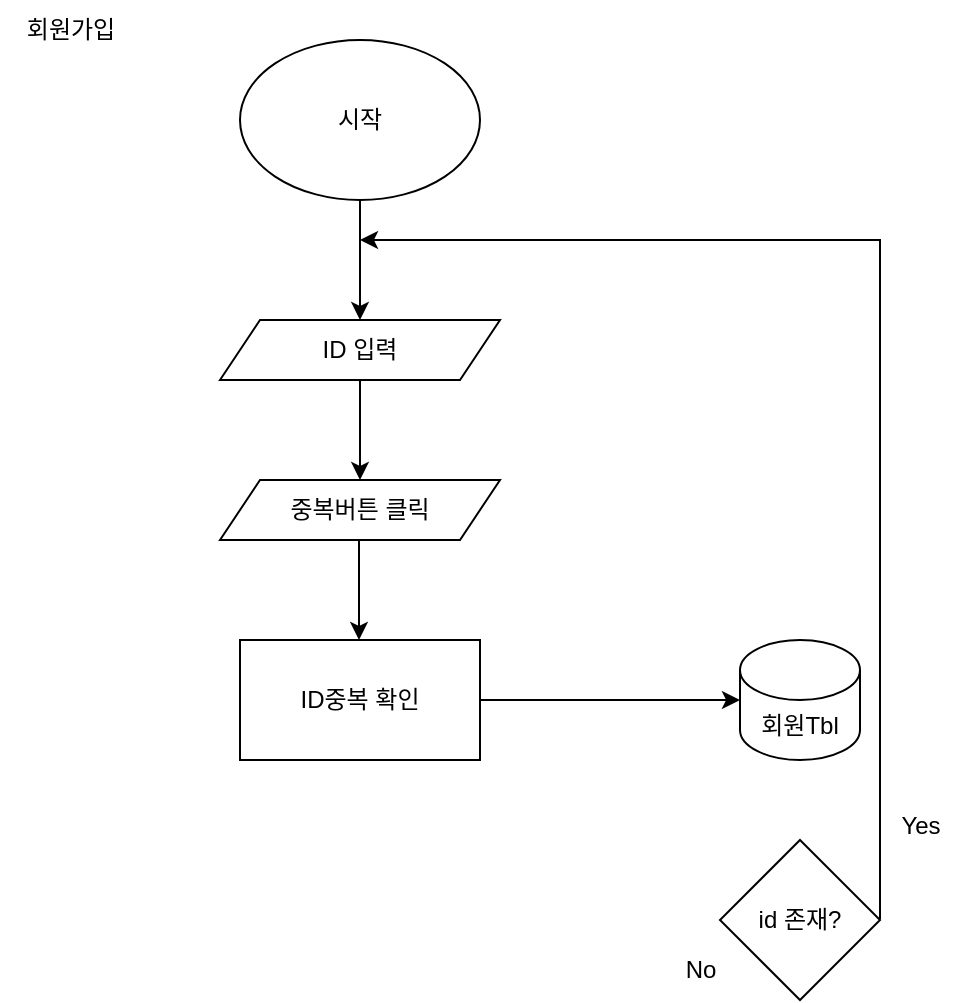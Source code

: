 <mxfile version="22.1.15" type="github">
  <diagram name="페이지-1" id="EFRX8H7mfcRq5_i2R08y">
    <mxGraphModel dx="1434" dy="780" grid="1" gridSize="10" guides="1" tooltips="1" connect="1" arrows="1" fold="1" page="1" pageScale="1" pageWidth="827" pageHeight="1169" math="0" shadow="0">
      <root>
        <mxCell id="0" />
        <mxCell id="1" parent="0" />
        <mxCell id="4NEZcX-sgLx1jVlNwtBS-1" value="회원가입" style="text;html=1;align=center;verticalAlign=middle;resizable=0;points=[];autosize=1;strokeColor=none;fillColor=none;" vertex="1" parent="1">
          <mxGeometry x="60" y="40" width="70" height="30" as="geometry" />
        </mxCell>
        <mxCell id="4NEZcX-sgLx1jVlNwtBS-3" value="시작" style="ellipse;whiteSpace=wrap;html=1;" vertex="1" parent="1">
          <mxGeometry x="180" y="60" width="120" height="80" as="geometry" />
        </mxCell>
        <mxCell id="4NEZcX-sgLx1jVlNwtBS-4" value="" style="endArrow=classic;html=1;rounded=0;exitX=0.5;exitY=1;exitDx=0;exitDy=0;" edge="1" parent="1" source="4NEZcX-sgLx1jVlNwtBS-3">
          <mxGeometry width="50" height="50" relative="1" as="geometry">
            <mxPoint x="390" y="430" as="sourcePoint" />
            <mxPoint x="240" y="200" as="targetPoint" />
          </mxGeometry>
        </mxCell>
        <mxCell id="4NEZcX-sgLx1jVlNwtBS-5" value="ID 입력" style="shape=parallelogram;perimeter=parallelogramPerimeter;whiteSpace=wrap;html=1;fixedSize=1;" vertex="1" parent="1">
          <mxGeometry x="170" y="200" width="140" height="30" as="geometry" />
        </mxCell>
        <mxCell id="4NEZcX-sgLx1jVlNwtBS-6" value="" style="endArrow=classic;html=1;rounded=0;exitX=0.5;exitY=1;exitDx=0;exitDy=0;" edge="1" parent="1" source="4NEZcX-sgLx1jVlNwtBS-5">
          <mxGeometry width="50" height="50" relative="1" as="geometry">
            <mxPoint x="190" y="370" as="sourcePoint" />
            <mxPoint x="240" y="280" as="targetPoint" />
          </mxGeometry>
        </mxCell>
        <mxCell id="4NEZcX-sgLx1jVlNwtBS-7" value="중복버튼 클릭" style="shape=parallelogram;perimeter=parallelogramPerimeter;whiteSpace=wrap;html=1;fixedSize=1;" vertex="1" parent="1">
          <mxGeometry x="170" y="280" width="140" height="30" as="geometry" />
        </mxCell>
        <mxCell id="4NEZcX-sgLx1jVlNwtBS-10" value="" style="endArrow=classic;html=1;rounded=0;exitX=0.5;exitY=1;exitDx=0;exitDy=0;" edge="1" parent="1">
          <mxGeometry width="50" height="50" relative="1" as="geometry">
            <mxPoint x="239.5" y="310" as="sourcePoint" />
            <mxPoint x="239.5" y="360" as="targetPoint" />
          </mxGeometry>
        </mxCell>
        <mxCell id="4NEZcX-sgLx1jVlNwtBS-11" value="ID중복 확인" style="rounded=0;whiteSpace=wrap;html=1;" vertex="1" parent="1">
          <mxGeometry x="180" y="360" width="120" height="60" as="geometry" />
        </mxCell>
        <mxCell id="4NEZcX-sgLx1jVlNwtBS-12" value="회원Tbl" style="shape=cylinder3;whiteSpace=wrap;html=1;boundedLbl=1;backgroundOutline=1;size=15;" vertex="1" parent="1">
          <mxGeometry x="430" y="360" width="60" height="60" as="geometry" />
        </mxCell>
        <mxCell id="4NEZcX-sgLx1jVlNwtBS-14" value="" style="edgeStyle=orthogonalEdgeStyle;rounded=0;orthogonalLoop=1;jettySize=auto;html=1;exitX=1;exitY=0.5;exitDx=0;exitDy=0;entryX=0;entryY=0.5;entryDx=0;entryDy=0;entryPerimeter=0;" edge="1" parent="1" source="4NEZcX-sgLx1jVlNwtBS-11" target="4NEZcX-sgLx1jVlNwtBS-12">
          <mxGeometry relative="1" as="geometry">
            <mxPoint x="350" y="415" as="sourcePoint" />
            <mxPoint x="350" y="365" as="targetPoint" />
            <Array as="points" />
          </mxGeometry>
        </mxCell>
        <mxCell id="4NEZcX-sgLx1jVlNwtBS-15" value="id 존재?" style="rhombus;whiteSpace=wrap;html=1;" vertex="1" parent="1">
          <mxGeometry x="420" y="460" width="80" height="80" as="geometry" />
        </mxCell>
        <mxCell id="4NEZcX-sgLx1jVlNwtBS-16" value="" style="edgeStyle=orthogonalEdgeStyle;rounded=0;orthogonalLoop=1;jettySize=auto;html=1;exitX=1;exitY=0.5;exitDx=0;exitDy=0;" edge="1" parent="1">
          <mxGeometry relative="1" as="geometry">
            <mxPoint x="500" y="499.5" as="sourcePoint" />
            <mxPoint x="240" y="160" as="targetPoint" />
            <Array as="points">
              <mxPoint x="500" y="160" />
            </Array>
          </mxGeometry>
        </mxCell>
        <mxCell id="4NEZcX-sgLx1jVlNwtBS-17" value="Yes" style="text;html=1;align=center;verticalAlign=middle;resizable=0;points=[];autosize=1;strokeColor=none;fillColor=none;" vertex="1" parent="1">
          <mxGeometry x="500" y="438" width="40" height="30" as="geometry" />
        </mxCell>
        <mxCell id="4NEZcX-sgLx1jVlNwtBS-18" value="No" style="text;html=1;align=center;verticalAlign=middle;resizable=0;points=[];autosize=1;strokeColor=none;fillColor=none;" vertex="1" parent="1">
          <mxGeometry x="390" y="510" width="40" height="30" as="geometry" />
        </mxCell>
      </root>
    </mxGraphModel>
  </diagram>
</mxfile>
